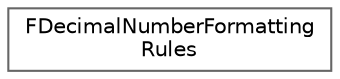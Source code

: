 digraph "Graphical Class Hierarchy"
{
 // INTERACTIVE_SVG=YES
 // LATEX_PDF_SIZE
  bgcolor="transparent";
  edge [fontname=Helvetica,fontsize=10,labelfontname=Helvetica,labelfontsize=10];
  node [fontname=Helvetica,fontsize=10,shape=box,height=0.2,width=0.4];
  rankdir="LR";
  Node0 [id="Node000000",label="FDecimalNumberFormatting\lRules",height=0.2,width=0.4,color="grey40", fillcolor="white", style="filled",URL="$da/d46/structFDecimalNumberFormattingRules.html",tooltip="Rules used to format or parse a decimal number."];
}

